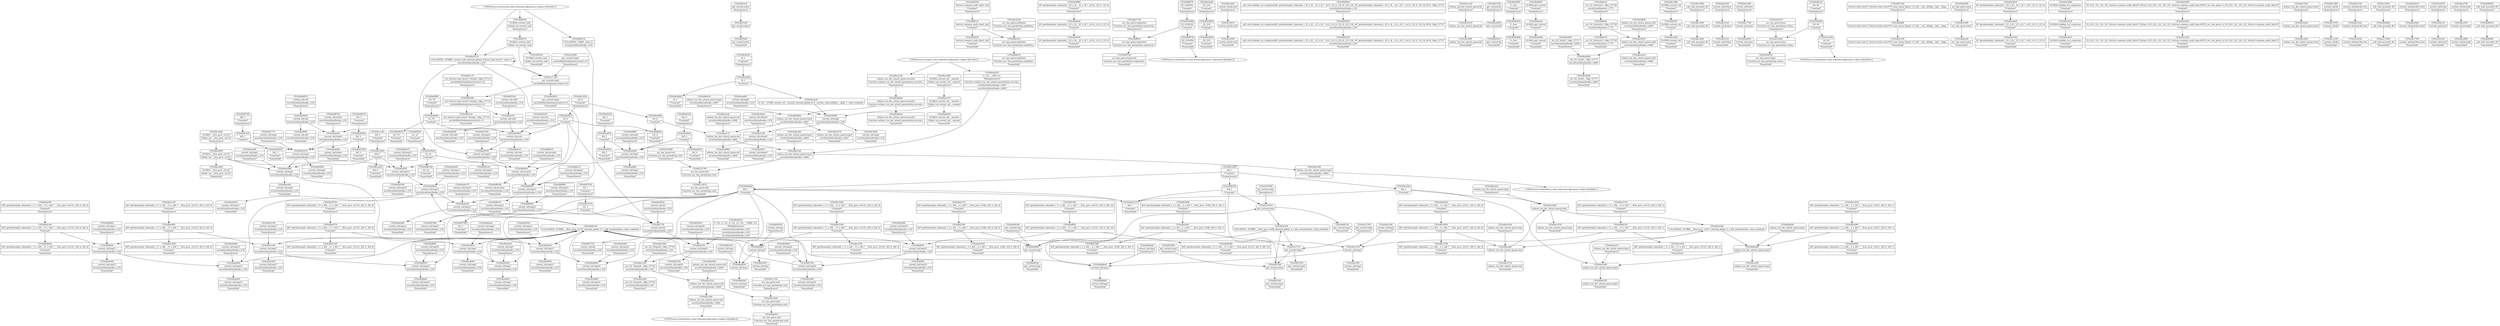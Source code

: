 digraph {
	CE0x4bc9f20 [shape=record,shape=Mrecord,label="{CE0x4bc9f20|current_sid:tobool1|security/selinux/hooks.c,218|*SummSink*}"]
	CE0x4bf1ac0 [shape=record,shape=Mrecord,label="{CE0x4bf1ac0|get_current:entry|*SummSource*}"]
	CE0x4bf6be0 [shape=record,shape=Mrecord,label="{CE0x4bf6be0|current_sid:tmp23|security/selinux/hooks.c,218}"]
	CE0x4bd0560 [shape=record,shape=Mrecord,label="{CE0x4bd0560|current_sid:call|security/selinux/hooks.c,218}"]
	CE0x4bfd290 [shape=record,shape=Mrecord,label="{CE0x4bfd290|%struct.common_audit_data*_null|*Constant*|*SummSource*}"]
	CE0x4bcdfb0 [shape=record,shape=Mrecord,label="{CE0x4bcdfb0|i8_1|*Constant*|*SummSink*}"]
	CE0x4be0960 [shape=record,shape=Mrecord,label="{CE0x4be0960|GLOBAL:__llvm_gcov_ctr125|Global_var:__llvm_gcov_ctr125}"]
	CE0x4bdccb0 [shape=record,shape=Mrecord,label="{CE0x4bdccb0|i64*_getelementptr_inbounds_(_11_x_i64_,_11_x_i64_*___llvm_gcov_ctr125,_i64_0,_i64_6)|*Constant*}"]
	CE0x4bceef0 [shape=record,shape=Mrecord,label="{CE0x4bceef0|selinux_tun_dev_attach_queue:tmp2|*SummSink*}"]
	CE0x4be0b30 [shape=record,shape=Mrecord,label="{CE0x4be0b30|current_sid:tmp1}"]
	CE0x4bd13d0 [shape=record,shape=Mrecord,label="{CE0x4bd13d0|i64_2|*Constant*|*SummSink*}"]
	CE0x4be0ba0 [shape=record,shape=Mrecord,label="{CE0x4be0ba0|i64_1|*Constant*}"]
	CE0x4bbcab0 [shape=record,shape=Mrecord,label="{CE0x4bbcab0|selinux_tun_dev_attach_queue:tmp}"]
	CE0x4befed0 [shape=record,shape=Mrecord,label="{CE0x4befed0|i64*_getelementptr_inbounds_(_11_x_i64_,_11_x_i64_*___llvm_gcov_ctr125,_i64_0,_i64_9)|*Constant*}"]
	CE0x4befa40 [shape=record,shape=Mrecord,label="{CE0x4befa40|i8*_getelementptr_inbounds_(_45_x_i8_,_45_x_i8_*_.str12,_i32_0,_i32_0)|*Constant*}"]
	CE0x4be33d0 [shape=record,shape=Mrecord,label="{CE0x4be33d0|current_sid:tobool1|security/selinux/hooks.c,218}"]
	CE0x4be7100 [shape=record,shape=Mrecord,label="{CE0x4be7100|avc_has_perm:requested|Function::avc_has_perm&Arg::requested::|*SummSource*}"]
	CE0x4be9120 [shape=record,shape=Mrecord,label="{CE0x4be9120|COLLAPSED:_GCMRE_current_task_external_global_%struct.task_struct*:_elem_0::|security/selinux/hooks.c,218}"]
	CE0x4be4860 [shape=record,shape=Mrecord,label="{CE0x4be4860|i32_218|*Constant*}"]
	CE0x4bf85e0 [shape=record,shape=Mrecord,label="{CE0x4bf85e0|GLOBAL:current_task|Global_var:current_task|*SummSink*}"]
	CE0x4bf1be0 [shape=record,shape=Mrecord,label="{CE0x4bf1be0|get_current:entry|*SummSink*}"]
	CE0x4c47610 [shape=record,shape=Mrecord,label="{CE0x4c47610|get_current:tmp1}"]
	CE0x4bd1770 [shape=record,shape=Mrecord,label="{CE0x4bd1770|current_sid:tmp4|security/selinux/hooks.c,218|*SummSource*}"]
	CE0x4bf7430 [shape=record,shape=Mrecord,label="{CE0x4bf7430|i32_1|*Constant*|*SummSource*}"]
	CE0x4bf75b0 [shape=record,shape=Mrecord,label="{CE0x4bf75b0|i32_1|*Constant*|*SummSink*}"]
	CE0x4c03f10 [shape=record,shape=Mrecord,label="{CE0x4c03f10|current_sid:do.end}"]
	CE0x44c10d0 [shape=record,shape=Mrecord,label="{CE0x44c10d0|avc_has_perm:ssid|Function::avc_has_perm&Arg::ssid::}"]
	CE0x4bee980 [shape=record,shape=Mrecord,label="{CE0x4bee980|current_sid:tmp5|security/selinux/hooks.c,218}"]
	CE0x4bdf0a0 [shape=record,shape=Mrecord,label="{CE0x4bdf0a0|_call_void_lockdep_rcu_suspicious(i8*_getelementptr_inbounds_(_25_x_i8_,_25_x_i8_*_.str3,_i32_0,_i32_0),_i32_218,_i8*_getelementptr_inbounds_(_45_x_i8_,_45_x_i8_*_.str12,_i32_0,_i32_0))_#10,_!dbg_!27727|security/selinux/hooks.c,218|*SummSource*}"]
	CE0x4bc2260 [shape=record,shape=Mrecord,label="{CE0x4bc2260|i64_1|*Constant*|*SummSource*}"]
	CE0x4be0080 [shape=record,shape=Mrecord,label="{CE0x4be0080|current_sid:tmp19|security/selinux/hooks.c,218|*SummSource*}"]
	"CONST[source:0(mediator),value:2(dynamic)][purpose:{object}][SnkIdx:1]"
	CE0x4bf7210 [shape=record,shape=Mrecord,label="{CE0x4bf7210|i32_1|*Constant*}"]
	CE0x4be4b90 [shape=record,shape=Mrecord,label="{CE0x4be4b90|i32_218|*Constant*|*SummSink*}"]
	"CONST[source:1(input),value:2(dynamic)][purpose:{object}][SrcIdx:2]"
	CE0x4bc2310 [shape=record,shape=Mrecord,label="{CE0x4bc2310|selinux_tun_dev_attach_queue:bb}"]
	CE0x4bf3340 [shape=record,shape=Mrecord,label="{CE0x4bf3340|get_current:bb|*SummSource*}"]
	CE0x4bd67c0 [shape=record,shape=Mrecord,label="{CE0x4bd67c0|current_sid:tobool|security/selinux/hooks.c,218|*SummSource*}"]
	CE0x4bca660 [shape=record,shape=Mrecord,label="{CE0x4bca660|current_sid:tmp6|security/selinux/hooks.c,218|*SummSink*}"]
	CE0x4bc8ae0 [shape=record,shape=Mrecord,label="{CE0x4bc8ae0|current_sid:tmp15|security/selinux/hooks.c,218}"]
	CE0x4bd4f00 [shape=record,shape=Mrecord,label="{CE0x4bd4f00|i1_true|*Constant*|*SummSource*}"]
	CE0x4bcb710 [shape=record,shape=Mrecord,label="{CE0x4bcb710|i64*_getelementptr_inbounds_(_2_x_i64_,_2_x_i64_*___llvm_gcov_ctr98,_i64_0,_i64_0)|*Constant*|*SummSource*}"]
	CE0x4bde0d0 [shape=record,shape=Mrecord,label="{CE0x4bde0d0|GLOBAL:get_current|*Constant*|*SummSink*}"]
	CE0x4bcb0f0 [shape=record,shape=Mrecord,label="{CE0x4bcb0f0|_ret_i32_%call1,_!dbg_!27717|security/selinux/hooks.c,4669|*SummSource*}"]
	CE0x4bf35f0 [shape=record,shape=Mrecord,label="{CE0x4bf35f0|i64*_getelementptr_inbounds_(_2_x_i64_,_2_x_i64_*___llvm_gcov_ctr98,_i64_0,_i64_0)|*Constant*}"]
	CE0x4bcee40 [shape=record,shape=Mrecord,label="{CE0x4bcee40|GLOBAL:current_sid|*Constant*|*SummSink*}"]
	CE0x4bc48f0 [shape=record,shape=Mrecord,label="{CE0x4bc48f0|selinux_tun_dev_attach_queue:bb|*SummSink*}"]
	CE0x4bf65d0 [shape=record,shape=Mrecord,label="{CE0x4bf65d0|current_sid:security|security/selinux/hooks.c,218|*SummSink*}"]
	CE0x4bc8100 [shape=record,shape=Mrecord,label="{CE0x4bc8100|COLLAPSED:_GCMRE___llvm_gcov_ctr98_internal_global_2_x_i64_zeroinitializer:_elem_0:default:}"]
	"CONST[source:0(mediator),value:0(static)][purpose:{operation}][SnkIdx:3]"
	CE0x4bfad70 [shape=record,shape=Mrecord,label="{CE0x4bfad70|avc_has_perm:auditdata|Function::avc_has_perm&Arg::auditdata::|*SummSink*}"]
	CE0x4be1d90 [shape=record,shape=Mrecord,label="{CE0x4be1d90|i64*_getelementptr_inbounds_(_11_x_i64_,_11_x_i64_*___llvm_gcov_ctr125,_i64_0,_i64_9)|*Constant*|*SummSink*}"]
	CE0x4c47680 [shape=record,shape=Mrecord,label="{CE0x4c47680|get_current:tmp1|*SummSource*}"]
	CE0x4bd04a0 [shape=record,shape=Mrecord,label="{CE0x4bd04a0|selinux_tun_dev_attach_queue:security|Function::selinux_tun_dev_attach_queue&Arg::security::|*SummSink*}"]
	CE0x4bfd220 [shape=record,shape=Mrecord,label="{CE0x4bfd220|%struct.common_audit_data*_null|*Constant*|*SummSink*}"]
	CE0x4bdbf90 [shape=record,shape=Mrecord,label="{CE0x4bdbf90|current_sid:tmp13|security/selinux/hooks.c,218|*SummSource*}"]
	CE0x4bd0e50 [shape=record,shape=Mrecord,label="{CE0x4bd0e50|GLOBAL:current_sid.__warned|Global_var:current_sid.__warned|*SummSink*}"]
	CE0x4bc1b80 [shape=record,shape=Mrecord,label="{CE0x4bc1b80|GLOBAL:current_sid|*Constant*|*SummSource*}"]
	CE0x627e790 [shape=record,shape=Mrecord,label="{CE0x627e790|avc_has_perm:tsid|Function::avc_has_perm&Arg::tsid::}"]
	CE0x4be78b0 [shape=record,shape=Mrecord,label="{CE0x4be78b0|_call_void_mcount()_#3|*SummSource*}"]
	CE0x4be41b0 [shape=record,shape=Mrecord,label="{CE0x4be41b0|current_sid:if.then|*SummSource*}"]
	CE0x4bc8090 [shape=record,shape=Mrecord,label="{CE0x4bc8090|get_current:tmp}"]
	CE0x4bbe850 [shape=record,shape=Mrecord,label="{CE0x4bbe850|current_sid:entry|*SummSink*}"]
	CE0x4bc57f0 [shape=record,shape=Mrecord,label="{CE0x4bc57f0|i64*_getelementptr_inbounds_(_11_x_i64_,_11_x_i64_*___llvm_gcov_ctr125,_i64_0,_i64_0)|*Constant*|*SummSink*}"]
	CE0x4c00910 [shape=record,shape=Mrecord,label="{CE0x4c00910|avc_has_perm:tclass|Function::avc_has_perm&Arg::tclass::|*SummSink*}"]
	CE0x4bddcb0 [shape=record,shape=Mrecord,label="{CE0x4bddcb0|GLOBAL:get_current|*Constant*}"]
	CE0x4bcdc60 [shape=record,shape=Mrecord,label="{CE0x4bcdc60|i8_1|*Constant*}"]
	CE0x4bf7710 [shape=record,shape=Mrecord,label="{CE0x4bf7710|current_sid:sid|security/selinux/hooks.c,220|*SummSink*}"]
	CE0x4be14b0 [shape=record,shape=Mrecord,label="{CE0x4be14b0|i64*_getelementptr_inbounds_(_11_x_i64_,_11_x_i64_*___llvm_gcov_ctr125,_i64_0,_i64_1)|*Constant*|*SummSink*}"]
	CE0x4bbe9a0 [shape=record,shape=Mrecord,label="{CE0x4bbe9a0|selinux_tun_dev_attach_queue:tmp2}"]
	CE0x4bf0f60 [shape=record,shape=Mrecord,label="{CE0x4bf0f60|%struct.task_struct*_(%struct.task_struct**)*_asm_movq_%gs:$_1:P_,$0_,_r,im,_dirflag_,_fpsr_,_flags_}"]
	CE0x4bf28e0 [shape=record,shape=Mrecord,label="{CE0x4bf28e0|current_sid:tmp20|security/selinux/hooks.c,218|*SummSource*}"]
	CE0x4bcccb0 [shape=record,shape=Mrecord,label="{CE0x4bcccb0|i64_0|*Constant*|*SummSink*}"]
	CE0x4bdc990 [shape=record,shape=Mrecord,label="{CE0x4bdc990|avc_has_perm:entry|*SummSource*}"]
	CE0x4bf19c0 [shape=record,shape=Mrecord,label="{CE0x4bf19c0|current_sid:call4|security/selinux/hooks.c,218|*SummSource*}"]
	CE0x4bcfe50 [shape=record,shape=Mrecord,label="{CE0x4bcfe50|selinux_tun_dev_attach_queue:tmp4|security/selinux/hooks.c,4667|*SummSource*}"]
	CE0x4bcd7b0 [shape=record,shape=Mrecord,label="{CE0x4bcd7b0|i8*_getelementptr_inbounds_(_25_x_i8_,_25_x_i8_*_.str3,_i32_0,_i32_0)|*Constant*|*SummSink*}"]
	CE0x4bd6a70 [shape=record,shape=Mrecord,label="{CE0x4bd6a70|i64_2|*Constant*|*SummSource*}"]
	CE0x4bcd330 [shape=record,shape=Mrecord,label="{CE0x4bcd330|GLOBAL:lockdep_rcu_suspicious|*Constant*}"]
	CE0x4bdf9f0 [shape=record,shape=Mrecord,label="{CE0x4bdf9f0|current_sid:tmp18|security/selinux/hooks.c,218|*SummSource*}"]
	CE0x4bd1df0 [shape=record,shape=Mrecord,label="{CE0x4bd1df0|_ret_i32_%tmp24,_!dbg_!27742|security/selinux/hooks.c,220|*SummSink*}"]
	CE0x4bcda20 [shape=record,shape=Mrecord,label="{CE0x4bcda20|0:_i32,_:_CRE_0,4_|*MultipleSource*|Function::selinux_tun_dev_attach_queue&Arg::security::|security/selinux/hooks.c,4667|security/selinux/hooks.c,4669}"]
	CE0x4bde660 [shape=record,shape=Mrecord,label="{CE0x4bde660|current_sid:tmp14|security/selinux/hooks.c,218}"]
	CE0x4be6f00 [shape=record,shape=Mrecord,label="{CE0x4be6f00|current_sid:tmp9|security/selinux/hooks.c,218|*SummSource*}"]
	CE0x4bcaa30 [shape=record,shape=Mrecord,label="{CE0x4bcaa30|0:_i8,_:_GCMR_current_sid.__warned_internal_global_i8_0,_section_.data.unlikely_,_align_1:_elem_0:default:}"]
	CE0x4bcc160 [shape=record,shape=Mrecord,label="{CE0x4bcc160|i32_(i32,_i32,_i16,_i32,_%struct.common_audit_data*)*_bitcast_(i32_(i32,_i32,_i16,_i32,_%struct.common_audit_data.495*)*_avc_has_perm_to_i32_(i32,_i32,_i16,_i32,_%struct.common_audit_data*)*)|*Constant*|*SummSink*}"]
	CE0x4bcd580 [shape=record,shape=Mrecord,label="{CE0x4bcd580|GLOBAL:lockdep_rcu_suspicious|*Constant*|*SummSource*}"]
	CE0x4bc2e30 [shape=record,shape=Mrecord,label="{CE0x4bc2e30|selinux_tun_dev_attach_queue:security|Function::selinux_tun_dev_attach_queue&Arg::security::|*SummSource*}"]
	CE0x4bcd6c0 [shape=record,shape=Mrecord,label="{CE0x4bcd6c0|i8*_getelementptr_inbounds_(_25_x_i8_,_25_x_i8_*_.str3,_i32_0,_i32_0)|*Constant*|*SummSource*}"]
	CE0x4bc2700 [shape=record,shape=Mrecord,label="{CE0x4bc2700|i64*_getelementptr_inbounds_(_2_x_i64_,_2_x_i64_*___llvm_gcov_ctr411,_i64_0,_i64_0)|*Constant*|*SummSink*}"]
	CE0x4bfbfa0 [shape=record,shape=Mrecord,label="{CE0x4bfbfa0|_ret_i32_%retval.0,_!dbg_!27728|security/selinux/avc.c,775}"]
	CE0x4bd1600 [shape=record,shape=Mrecord,label="{CE0x4bd1600|i64_3|*Constant*|*SummSink*}"]
	CE0x4bfd1b0 [shape=record,shape=Mrecord,label="{CE0x4bfd1b0|avc_has_perm:requested|Function::avc_has_perm&Arg::requested::|*SummSink*}"]
	CE0x4bbc960 [shape=record,shape=Mrecord,label="{CE0x4bbc960|selinux_tun_dev_attach_queue:call|security/selinux/hooks.c,4669|*SummSource*}"]
	CE0x4bdcf40 [shape=record,shape=Mrecord,label="{CE0x4bdcf40|i64*_getelementptr_inbounds_(_11_x_i64_,_11_x_i64_*___llvm_gcov_ctr125,_i64_0,_i64_6)|*Constant*|*SummSource*}"]
	CE0x4befc00 [shape=record,shape=Mrecord,label="{CE0x4befc00|i8*_getelementptr_inbounds_(_45_x_i8_,_45_x_i8_*_.str12,_i32_0,_i32_0)|*Constant*|*SummSink*}"]
	CE0x4bf1a30 [shape=record,shape=Mrecord,label="{CE0x4bf1a30|get_current:entry}"]
	CE0x4bf34c0 [shape=record,shape=Mrecord,label="{CE0x4bf34c0|get_current:bb|*SummSink*}"]
	CE0x4bc75a0 [shape=record,shape=Mrecord,label="{CE0x4bc75a0|selinux_tun_dev_attach_queue:entry|*SummSource*}"]
	CE0x4bce500 [shape=record,shape=Mrecord,label="{CE0x4bce500|current_sid:do.end|*SummSink*}"]
	CE0x4bd1520 [shape=record,shape=Mrecord,label="{CE0x4bd1520|i64_3|*Constant*}"]
	CE0x4bc7a50 [shape=record,shape=Mrecord,label="{CE0x4bc7a50|current_sid:bb|*SummSink*}"]
	CE0x4bcabf0 [shape=record,shape=Mrecord,label="{CE0x4bcabf0|current_sid:tmp8|security/selinux/hooks.c,218|*SummSource*}"]
	CE0x4bc02e0 [shape=record,shape=Mrecord,label="{CE0x4bc02e0|selinux_tun_dev_attach_queue:entry}"]
	CE0x4c22f90 [shape=record,shape=Mrecord,label="{CE0x4c22f90|get_current:tmp4|./arch/x86/include/asm/current.h,14|*SummSource*}"]
	CE0x4bff7c0 [shape=record,shape=Mrecord,label="{CE0x4bff7c0|%struct.common_audit_data*_null|*Constant*}"]
	CE0x4bd51b0 [shape=record,shape=Mrecord,label="{CE0x4bd51b0|i64*_getelementptr_inbounds_(_11_x_i64_,_11_x_i64_*___llvm_gcov_ctr125,_i64_0,_i64_8)|*Constant*|*SummSink*}"]
	CE0x4befb90 [shape=record,shape=Mrecord,label="{CE0x4befb90|i8*_getelementptr_inbounds_(_45_x_i8_,_45_x_i8_*_.str12,_i32_0,_i32_0)|*Constant*|*SummSource*}"]
	CE0x4be6dd0 [shape=record,shape=Mrecord,label="{CE0x4be6dd0|current_sid:tmp9|security/selinux/hooks.c,218}"]
	CE0x4bf77f0 [shape=record,shape=Mrecord,label="{CE0x4bf77f0|current_sid:sid|security/selinux/hooks.c,220}"]
	CE0x4bff6e0 [shape=record,shape=Mrecord,label="{CE0x4bff6e0|avc_has_perm:requested|Function::avc_has_perm&Arg::requested::}"]
	CE0x4bcb580 [shape=record,shape=Mrecord,label="{CE0x4bcb580|get_current:bb}"]
	CE0x4bc3030 [shape=record,shape=Mrecord,label="{CE0x4bc3030|selinux_tun_dev_attach_queue:tmp|*SummSource*}"]
	CE0x4bdfad0 [shape=record,shape=Mrecord,label="{CE0x4bdfad0|current_sid:tmp18|security/selinux/hooks.c,218|*SummSink*}"]
	CE0x4bc52a0 [shape=record,shape=Mrecord,label="{CE0x4bc52a0|current_sid:land.lhs.true}"]
	"CONST[source:0(mediator),value:2(dynamic)][purpose:{subject}][SnkIdx:0]"
	CE0x4bc7700 [shape=record,shape=Mrecord,label="{CE0x4bc7700|current_sid:entry}"]
	CE0x4c22710 [shape=record,shape=Mrecord,label="{CE0x4c22710|get_current:tmp2}"]
	CE0x4bc83a0 [shape=record,shape=Mrecord,label="{CE0x4bc83a0|current_sid:sid|security/selinux/hooks.c,220|*SummSource*}"]
	CE0x4bc8c90 [shape=record,shape=Mrecord,label="{CE0x4bc8c90|i64_5|*Constant*|*SummSource*}"]
	CE0x4bf6530 [shape=record,shape=Mrecord,label="{CE0x4bf6530|current_sid:security|security/selinux/hooks.c,218|*SummSource*}"]
	CE0x4bf1330 [shape=record,shape=Mrecord,label="{CE0x4bf1330|current_sid:land.lhs.true|*SummSource*}"]
	CE0x4bd58c0 [shape=record,shape=Mrecord,label="{CE0x4bd58c0|current_sid:tmp}"]
	CE0x4bc8dc0 [shape=record,shape=Mrecord,label="{CE0x4bc8dc0|i64_5|*Constant*|*SummSink*}"]
	CE0x4bde340 [shape=record,shape=Mrecord,label="{CE0x4bde340|selinux_tun_dev_attach_queue:tmp5|security/selinux/hooks.c,4669}"]
	CE0x4bdad90 [shape=record,shape=Mrecord,label="{CE0x4bdad90|current_sid:tobool|security/selinux/hooks.c,218|*SummSink*}"]
	CE0x627e870 [shape=record,shape=Mrecord,label="{CE0x627e870|avc_has_perm:tsid|Function::avc_has_perm&Arg::tsid::|*SummSink*}"]
	CE0x4be16f0 [shape=record,shape=Mrecord,label="{CE0x4be16f0|current_sid:tmp2|*SummSink*}"]
	CE0x4bca050 [shape=record,shape=Mrecord,label="{CE0x4bca050|i64_5|*Constant*}"]
	CE0x4be8f90 [shape=record,shape=Mrecord,label="{CE0x4be8f90|i32_78|*Constant*|*SummSource*}"]
	CE0x4bc2ed0 [shape=record,shape=Mrecord,label="{CE0x4bc2ed0|avc_has_perm:auditdata|Function::avc_has_perm&Arg::auditdata::|*SummSource*}"]
	CE0x4bdf850 [shape=record,shape=Mrecord,label="{CE0x4bdf850|current_sid:tmp18|security/selinux/hooks.c,218}"]
	CE0x4c02cb0 [shape=record,shape=Mrecord,label="{CE0x4c02cb0|current_sid:land.lhs.true|*SummSink*}"]
	CE0x4bccd90 [shape=record,shape=Mrecord,label="{CE0x4bccd90|current_sid:entry|*SummSource*}"]
	CE0x4c17060 [shape=record,shape=Mrecord,label="{CE0x4c17060|_call_void_mcount()_#3|*SummSink*}"]
	CE0x4bcd610 [shape=record,shape=Mrecord,label="{CE0x4bcd610|GLOBAL:lockdep_rcu_suspicious|*Constant*|*SummSink*}"]
	CE0x4be89a0 [shape=record,shape=Mrecord,label="{CE0x4be89a0|_call_void_mcount()_#3}"]
	CE0x4bef0c0 [shape=record,shape=Mrecord,label="{CE0x4bef0c0|i32_0|*Constant*}"]
	CE0x4bd00b0 [shape=record,shape=Mrecord,label="{CE0x4bd00b0|selinux_tun_dev_attach_queue:tmp4|security/selinux/hooks.c,4667}"]
	CE0x4bf7a00 [shape=record,shape=Mrecord,label="{CE0x4bf7a00|get_current:tmp3}"]
	CE0x6b439f0 [shape=record,shape=Mrecord,label="{CE0x6b439f0|avc_has_perm:entry}"]
	CE0x4bd4d30 [shape=record,shape=Mrecord,label="{CE0x4bd4d30|i1_true|*Constant*}"]
	CE0x4bce460 [shape=record,shape=Mrecord,label="{CE0x4bce460|current_sid:do.end|*SummSource*}"]
	CE0x4bde860 [shape=record,shape=Mrecord,label="{CE0x4bde860|current_sid:tmp14|security/selinux/hooks.c,218|*SummSource*}"]
	CE0x4bc56b0 [shape=record,shape=Mrecord,label="{CE0x4bc56b0|i64*_getelementptr_inbounds_(_11_x_i64_,_11_x_i64_*___llvm_gcov_ctr125,_i64_0,_i64_0)|*Constant*|*SummSource*}"]
	CE0x4c16fc0 [shape=record,shape=Mrecord,label="{CE0x4c16fc0|_call_void_mcount()_#3|*SummSource*}"]
	CE0x4bc6e70 [shape=record,shape=Mrecord,label="{CE0x4bc6e70|current_sid:tmp12|security/selinux/hooks.c,218|*SummSource*}"]
	CE0x4bdbf20 [shape=record,shape=Mrecord,label="{CE0x4bdbf20|current_sid:tmp13|security/selinux/hooks.c,218}"]
	CE0x4be8c20 [shape=record,shape=Mrecord,label="{CE0x4be8c20|0:_i32,_4:_i32,_8:_i32,_12:_i32,_:_CMRE_4,8_|*MultipleSource*|security/selinux/hooks.c,218|security/selinux/hooks.c,218|security/selinux/hooks.c,220}"]
	CE0x4bccb00 [shape=record,shape=Mrecord,label="{CE0x4bccb00|GLOBAL:__llvm_gcov_ctr125|Global_var:__llvm_gcov_ctr125|*SummSink*}"]
	CE0x4be97b0 [shape=record,shape=Mrecord,label="{CE0x4be97b0|current_sid:tmp21|security/selinux/hooks.c,218|*SummSource*}"]
	CE0x4bf8470 [shape=record,shape=Mrecord,label="{CE0x4bf8470|GLOBAL:current_task|Global_var:current_task}"]
	CE0x4be2190 [shape=record,shape=Mrecord,label="{CE0x4be2190|current_sid:tmp17|security/selinux/hooks.c,218|*SummSource*}"]
	CE0x4bdcb80 [shape=record,shape=Mrecord,label="{CE0x4bdcb80|current_sid:tmp12|security/selinux/hooks.c,218|*SummSink*}"]
	CE0x4be5830 [shape=record,shape=Mrecord,label="{CE0x4be5830|current_sid:tmp|*SummSink*}"]
	CE0x4bf7930 [shape=record,shape=Mrecord,label="{CE0x4bf7930|get_current:tmp2|*SummSink*}"]
	CE0x4be1c00 [shape=record,shape=Mrecord,label="{CE0x4be1c00|i64*_getelementptr_inbounds_(_11_x_i64_,_11_x_i64_*___llvm_gcov_ctr125,_i64_0,_i64_9)|*Constant*|*SummSource*}"]
	CE0x4bc1ce0 [shape=record,shape=Mrecord,label="{CE0x4bc1ce0|selinux_tun_dev_attach_queue:bb|*SummSource*}"]
	CE0x4bf3020 [shape=record,shape=Mrecord,label="{CE0x4bf3020|current_sid:tmp24|security/selinux/hooks.c,220|*SummSource*}"]
	CE0x4be2b10 [shape=record,shape=Mrecord,label="{CE0x4be2b10|current_sid:land.lhs.true2|*SummSource*}"]
	CE0x4bd0c20 [shape=record,shape=Mrecord,label="{CE0x4bd0c20|i16_49|*Constant*|*SummSource*}"]
	"CONST[source:0(mediator),value:2(dynamic)][purpose:{object}][SnkIdx:2]"
	CE0x4c22780 [shape=record,shape=Mrecord,label="{CE0x4c22780|get_current:tmp2|*SummSource*}"]
	CE0x4bc4000 [shape=record,shape=Mrecord,label="{CE0x4bc4000|i64*_getelementptr_inbounds_(_2_x_i64_,_2_x_i64_*___llvm_gcov_ctr411,_i64_0,_i64_0)|*Constant*}"]
	CE0x4bc2450 [shape=record,shape=Mrecord,label="{CE0x4bc2450|selinux_tun_dev_attach_queue:call|security/selinux/hooks.c,4669}"]
	CE0x4bd5080 [shape=record,shape=Mrecord,label="{CE0x4bd5080|i1_true|*Constant*|*SummSink*}"]
	CE0x4bde3b0 [shape=record,shape=Mrecord,label="{CE0x4bde3b0|selinux_tun_dev_attach_queue:tmp5|security/selinux/hooks.c,4669|*SummSource*}"]
	CE0x4bf1d90 [shape=record,shape=Mrecord,label="{CE0x4bf1d90|_ret_%struct.task_struct*_%tmp4,_!dbg_!27714|./arch/x86/include/asm/current.h,14}"]
	CE0x4bef000 [shape=record,shape=Mrecord,label="{CE0x4bef000|current_sid:call|security/selinux/hooks.c,218|*SummSink*}"]
	CE0x4be6c60 [shape=record,shape=Mrecord,label="{CE0x4be6c60|i64_4|*Constant*|*SummSource*}"]
	CE0x4bdac60 [shape=record,shape=Mrecord,label="{CE0x4bdac60|current_sid:tobool|security/selinux/hooks.c,218}"]
	CE0x4bde9e0 [shape=record,shape=Mrecord,label="{CE0x4bde9e0|current_sid:tmp14|security/selinux/hooks.c,218|*SummSink*}"]
	CE0x4bcae20 [shape=record,shape=Mrecord,label="{CE0x4bcae20|selinux_tun_dev_attach_queue:sid|security/selinux/hooks.c,4669|*SummSource*}"]
	CE0x4beeaf0 [shape=record,shape=Mrecord,label="{CE0x4beeaf0|current_sid:tmp5|security/selinux/hooks.c,218|*SummSink*}"]
	CE0x4bf8350 [shape=record,shape=Mrecord,label="{CE0x4bf8350|i64_1|*Constant*}"]
	CE0x4bc7870 [shape=record,shape=Mrecord,label="{CE0x4bc7870|current_sid:bb}"]
	CE0x4bf6ce0 [shape=record,shape=Mrecord,label="{CE0x4bf6ce0|current_sid:tmp22|security/selinux/hooks.c,218|*SummSink*}"]
	CE0x4bc25a0 [shape=record,shape=Mrecord,label="{CE0x4bc25a0|i64_1|*Constant*}"]
	CE0x4bf5e30 [shape=record,shape=Mrecord,label="{CE0x4bf5e30|current_sid:tmp21|security/selinux/hooks.c,218|*SummSink*}"]
	CE0x4bd14b0 [shape=record,shape=Mrecord,label="{CE0x4bd14b0|i64_0|*Constant*}"]
	CE0x4bd26c0 [shape=record,shape=Mrecord,label="{CE0x4bd26c0|current_sid:tmp11|security/selinux/hooks.c,218}"]
	CE0x4c02c10 [shape=record,shape=Mrecord,label="{CE0x4c02c10|current_sid:if.end}"]
	CE0x4be92c0 [shape=record,shape=Mrecord,label="{CE0x4be92c0|current_sid:cred|security/selinux/hooks.c,218|*SummSink*}"]
	CE0x4bc5540 [shape=record,shape=Mrecord,label="{CE0x4bc5540|i64*_getelementptr_inbounds_(_11_x_i64_,_11_x_i64_*___llvm_gcov_ctr125,_i64_0,_i64_0)|*Constant*}"]
	CE0x4bca210 [shape=record,shape=Mrecord,label="{CE0x4bca210|selinux_tun_dev_attach_queue:tmp3|*SummSource*}"]
	CE0x4bdb320 [shape=record,shape=Mrecord,label="{CE0x4bdb320|i64*_getelementptr_inbounds_(_11_x_i64_,_11_x_i64_*___llvm_gcov_ctr125,_i64_0,_i64_1)|*Constant*}"]
	CE0x627e800 [shape=record,shape=Mrecord,label="{CE0x627e800|avc_has_perm:tsid|Function::avc_has_perm&Arg::tsid::|*SummSource*}"]
	CE0x4be1590 [shape=record,shape=Mrecord,label="{CE0x4be1590|current_sid:tmp2|*SummSource*}"]
	CE0x4bcece0 [shape=record,shape=Mrecord,label="{CE0x4bcece0|selinux_tun_dev_attach_queue:call1|security/selinux/hooks.c,4669|*SummSink*}"]
	CE0x4be6d30 [shape=record,shape=Mrecord,label="{CE0x4be6d30|i64_4|*Constant*|*SummSink*}"]
	CE0x4bc2910 [shape=record,shape=Mrecord,label="{CE0x4bc2910|i64*_getelementptr_inbounds_(_2_x_i64_,_2_x_i64_*___llvm_gcov_ctr411,_i64_0,_i64_1)|*Constant*|*SummSource*}"]
	CE0x4beea80 [shape=record,shape=Mrecord,label="{CE0x4beea80|current_sid:tmp5|security/selinux/hooks.c,218|*SummSource*}"]
	CE0x4bf3b90 [shape=record,shape=Mrecord,label="{CE0x4bf3b90|get_current:tmp3|*SummSource*}"]
	CE0x4be3a00 [shape=record,shape=Mrecord,label="{CE0x4be3a00|_call_void_mcount()_#3|*SummSink*}"]
	CE0x4bc3920 [shape=record,shape=Mrecord,label="{CE0x4bc3920|i32_0|*Constant*|*SummSource*}"]
	CE0x4bcfcb0 [shape=record,shape=Mrecord,label="{CE0x4bcfcb0|i64*_getelementptr_inbounds_(_2_x_i64_,_2_x_i64_*___llvm_gcov_ctr98,_i64_0,_i64_1)|*Constant*}"]
	CE0x4bbef20 [shape=record,shape=Mrecord,label="{CE0x4bbef20|selinux_tun_dev_attach_queue:tmp2|*SummSource*}"]
	CE0x4bce5f0 [shape=record,shape=Mrecord,label="{CE0x4bce5f0|current_sid:do.body}"]
	CE0x4be6650 [shape=record,shape=Mrecord,label="{CE0x4be6650|current_sid:tmp15|security/selinux/hooks.c,218|*SummSink*}"]
	CE0x4bf6a70 [shape=record,shape=Mrecord,label="{CE0x4bf6a70|current_sid:tmp22|security/selinux/hooks.c,218|*SummSource*}"]
	CE0x4be8eb0 [shape=record,shape=Mrecord,label="{CE0x4be8eb0|i32_78|*Constant*}"]
	CE0x4bf2a80 [shape=record,shape=Mrecord,label="{CE0x4bf2a80|current_sid:tmp20|security/selinux/hooks.c,218|*SummSink*}"]
	CE0x4bdb250 [shape=record,shape=Mrecord,label="{CE0x4bdb250|current_sid:tmp1|*SummSource*}"]
	CE0x4bc44d0 [shape=record,shape=Mrecord,label="{CE0x4bc44d0|COLLAPSED:_GCMRE___llvm_gcov_ctr411_internal_global_2_x_i64_zeroinitializer:_elem_0:default:}"]
	CE0x4bbca00 [shape=record,shape=Mrecord,label="{CE0x4bbca00|selinux_tun_dev_attach_queue:tmp1|*SummSource*}"]
	CE0x4c01a00 [shape=record,shape=Mrecord,label="{CE0x4c01a00|i16_49|*Constant*|*SummSink*}"]
	CE0x4bbf8a0 [shape=record,shape=Mrecord,label="{CE0x4bbf8a0|i32_0|*Constant*|*SummSink*}"]
	CE0x4bf1ec0 [shape=record,shape=Mrecord,label="{CE0x4bf1ec0|_ret_%struct.task_struct*_%tmp4,_!dbg_!27714|./arch/x86/include/asm/current.h,14|*SummSink*}"]
	CE0x4bea040 [shape=record,shape=Mrecord,label="{CE0x4bea040|current_sid:tmp7|security/selinux/hooks.c,218|*SummSink*}"]
	CE0x4bc4580 [shape=record,shape=Mrecord,label="{CE0x4bc4580|selinux_tun_dev_attach_queue:tmp5|security/selinux/hooks.c,4669|*SummSink*}"]
	CE0x4be4a00 [shape=record,shape=Mrecord,label="{CE0x4be4a00|i32_218|*Constant*|*SummSource*}"]
	CE0x4bc9da0 [shape=record,shape=Mrecord,label="{CE0x4bc9da0|current_sid:tobool1|security/selinux/hooks.c,218|*SummSource*}"]
	CE0x4bdf030 [shape=record,shape=Mrecord,label="{CE0x4bdf030|_call_void_lockdep_rcu_suspicious(i8*_getelementptr_inbounds_(_25_x_i8_,_25_x_i8_*_.str3,_i32_0,_i32_0),_i32_218,_i8*_getelementptr_inbounds_(_45_x_i8_,_45_x_i8_*_.str12,_i32_0,_i32_0))_#10,_!dbg_!27727|security/selinux/hooks.c,218}"]
	CE0x4bdbbd0 [shape=record,shape=Mrecord,label="{CE0x4bdbbd0|i64*_getelementptr_inbounds_(_11_x_i64_,_11_x_i64_*___llvm_gcov_ctr125,_i64_0,_i64_6)|*Constant*|*SummSink*}"]
	CE0x4c17100 [shape=record,shape=Mrecord,label="{CE0x4c17100|get_current:tmp4|./arch/x86/include/asm/current.h,14}"]
	CE0x4bf26f0 [shape=record,shape=Mrecord,label="{CE0x4bf26f0|current_sid:tmp19|security/selinux/hooks.c,218|*SummSink*}"]
	CE0x4bbf9f0 [shape=record,shape=Mrecord,label="{CE0x4bbf9f0|i64*_getelementptr_inbounds_(_2_x_i64_,_2_x_i64_*___llvm_gcov_ctr411,_i64_0,_i64_1)|*Constant*|*SummSink*}"]
	CE0x4be29a0 [shape=record,shape=Mrecord,label="{CE0x4be29a0|current_sid:land.lhs.true2}"]
	CE0x4bf0df0 [shape=record,shape=Mrecord,label="{CE0x4bf0df0|_call_void_mcount()_#3|*SummSink*}"]
	CE0x4bd0ae0 [shape=record,shape=Mrecord,label="{CE0x4bd0ae0|current_sid:tmp6|security/selinux/hooks.c,218|*SummSource*}"]
	CE0x4bc8760 [shape=record,shape=Mrecord,label="{CE0x4bc8760|i64*_getelementptr_inbounds_(_11_x_i64_,_11_x_i64_*___llvm_gcov_ctr125,_i64_0,_i64_8)|*Constant*|*SummSource*}"]
	CE0x4c00980 [shape=record,shape=Mrecord,label="{CE0x4c00980|i32_4194304|*Constant*}"]
	CE0x44c1140 [shape=record,shape=Mrecord,label="{CE0x44c1140|avc_has_perm:ssid|Function::avc_has_perm&Arg::ssid::|*SummSource*}"]
	CE0x4bf0b10 [shape=record,shape=Mrecord,label="{CE0x4bf0b10|_call_void_mcount()_#3}"]
	CE0x4be6840 [shape=record,shape=Mrecord,label="{CE0x4be6840|current_sid:tmp16|security/selinux/hooks.c,218}"]
	CE0x4bddf50 [shape=record,shape=Mrecord,label="{CE0x4bddf50|GLOBAL:get_current|*Constant*|*SummSource*}"]
	CE0x4bc8f30 [shape=record,shape=Mrecord,label="{CE0x4bc8f30|current_sid:tmp10|security/selinux/hooks.c,218}"]
	CE0x4bff750 [shape=record,shape=Mrecord,label="{CE0x4bff750|i32_4194304|*Constant*|*SummSink*}"]
	CE0x4bd8aa0 [shape=record,shape=Mrecord,label="{CE0x4bd8aa0|current_sid:tmp3|*SummSource*}"]
	CE0x4bf1c70 [shape=record,shape=Mrecord,label="{CE0x4bf1c70|_ret_%struct.task_struct*_%tmp4,_!dbg_!27714|./arch/x86/include/asm/current.h,14|*SummSource*}"]
	CE0x4bc2bd0 [shape=record,shape=Mrecord,label="{CE0x4bc2bd0|selinux_tun_dev_attach_queue:tmp1}"]
	CE0x4bc1970 [shape=record,shape=Mrecord,label="{CE0x4bc1970|selinux_tun_dev_attach_queue:tmp1|*SummSink*}"]
	CE0x4be9d20 [shape=record,shape=Mrecord,label="{CE0x4be9d20|current_sid:tmp7|security/selinux/hooks.c,218}"]
	CE0x4be1370 [shape=record,shape=Mrecord,label="{CE0x4be1370|i64*_getelementptr_inbounds_(_11_x_i64_,_11_x_i64_*___llvm_gcov_ctr125,_i64_0,_i64_1)|*Constant*|*SummSource*}"]
	CE0x4bf5fa0 [shape=record,shape=Mrecord,label="{CE0x4bf5fa0|i32_22|*Constant*|*SummSource*}"]
	CE0x4bced50 [shape=record,shape=Mrecord,label="{CE0x4bced50|i32_(i32,_i32,_i16,_i32,_%struct.common_audit_data*)*_bitcast_(i32_(i32,_i32,_i16,_i32,_%struct.common_audit_data.495*)*_avc_has_perm_to_i32_(i32,_i32,_i16,_i32,_%struct.common_audit_data*)*)|*Constant*}"]
	CE0x4bd2410 [shape=record,shape=Mrecord,label="{CE0x4bd2410|current_sid:tmp10|security/selinux/hooks.c,218|*SummSource*}"]
	CE0x4be40d0 [shape=record,shape=Mrecord,label="{CE0x4be40d0|_ret_i32_%call1,_!dbg_!27717|security/selinux/hooks.c,4669|*SummSink*}"]
	CE0x4bd5930 [shape=record,shape=Mrecord,label="{CE0x4bd5930|current_sid:tmp|*SummSource*}"]
	CE0x4bf31b0 [shape=record,shape=Mrecord,label="{CE0x4bf31b0|current_sid:tmp24|security/selinux/hooks.c,220|*SummSink*}"]
	CE0x4bdfc00 [shape=record,shape=Mrecord,label="{CE0x4bdfc00|current_sid:tmp19|security/selinux/hooks.c,218}"]
	CE0x4bce390 [shape=record,shape=Mrecord,label="{CE0x4bce390|_call_void_mcount()_#3}"]
	CE0x4bf2e30 [shape=record,shape=Mrecord,label="{CE0x4bf2e30|current_sid:call4|security/selinux/hooks.c,218}"]
	CE0x4be8f20 [shape=record,shape=Mrecord,label="{CE0x4be8f20|i32_78|*Constant*|*SummSink*}"]
	CE0x4bc2b20 [shape=record,shape=Mrecord,label="{CE0x4bc2b20|selinux_tun_dev_attach_queue:entry|*SummSink*}"]
	CE0x4be1e00 [shape=record,shape=Mrecord,label="{CE0x4be1e00|current_sid:tmp17|security/selinux/hooks.c,218}"]
	CE0x4be9630 [shape=record,shape=Mrecord,label="{CE0x4be9630|current_sid:tmp21|security/selinux/hooks.c,218}"]
	CE0x4bc51a0 [shape=record,shape=Mrecord,label="{CE0x4bc51a0|current_sid:if.then}"]
	CE0x4bc6b70 [shape=record,shape=Mrecord,label="{CE0x4bc6b70|current_sid:tmp11|security/selinux/hooks.c,218|*SummSink*}"]
	CE0x4bcd9b0 [shape=record,shape=Mrecord,label="{CE0x4bcd9b0|selinux_tun_dev_attach_queue:sid|security/selinux/hooks.c,4669|*SummSink*}"]
	CE0x4bc6cd0 [shape=record,shape=Mrecord,label="{CE0x4bc6cd0|current_sid:tmp12|security/selinux/hooks.c,218}"]
	CE0x4bf6160 [shape=record,shape=Mrecord,label="{CE0x4bf6160|i32_22|*Constant*|*SummSink*}"]
	CE0x4bf23d0 [shape=record,shape=Mrecord,label="{CE0x4bf23d0|i64*_getelementptr_inbounds_(_2_x_i64_,_2_x_i64_*___llvm_gcov_ctr98,_i64_0,_i64_1)|*Constant*|*SummSink*}"]
	CE0x4bd5a30 [shape=record,shape=Mrecord,label="{CE0x4bd5a30|COLLAPSED:_GCMRE___llvm_gcov_ctr125_internal_global_11_x_i64_zeroinitializer:_elem_0:default:}"]
	CE0x4bf7080 [shape=record,shape=Mrecord,label="{CE0x4bf7080|current_sid:tmp23|security/selinux/hooks.c,218|*SummSink*}"]
	"CONST[source:2(external),value:2(dynamic)][purpose:{subject}][SrcIdx:3]"
	CE0x4bccc40 [shape=record,shape=Mrecord,label="{CE0x4bccc40|i64_0|*Constant*|*SummSource*}"]
	CE0x4c02d70 [shape=record,shape=Mrecord,label="{CE0x4c02d70|current_sid:if.end|*SummSource*}"]
	CE0x4bbd3b0 [shape=record,shape=Mrecord,label="{CE0x4bbd3b0|i64*_getelementptr_inbounds_(_2_x_i64_,_2_x_i64_*___llvm_gcov_ctr411,_i64_0,_i64_0)|*Constant*|*SummSource*}"]
	CE0x4bd0120 [shape=record,shape=Mrecord,label="{CE0x4bd0120|get_current:tmp1|*SummSink*}"]
	CE0x4be9ec0 [shape=record,shape=Mrecord,label="{CE0x4be9ec0|current_sid:tmp7|security/selinux/hooks.c,218|*SummSource*}"]
	CE0x4bf1190 [shape=record,shape=Mrecord,label="{CE0x4bf1190|%struct.task_struct*_(%struct.task_struct**)*_asm_movq_%gs:$_1:P_,$0_,_r,im,_dirflag_,_fpsr_,_flags_|*SummSink*}"]
	CE0x4c03e20 [shape=record,shape=Mrecord,label="{CE0x4c03e20|current_sid:if.end|*SummSink*}"]
	CE0x4c01b70 [shape=record,shape=Mrecord,label="{CE0x4c01b70|avc_has_perm:tclass|Function::avc_has_perm&Arg::tclass::|*SummSource*}"]
	CE0x4bcb080 [shape=record,shape=Mrecord,label="{CE0x4bcb080|_ret_i32_%call1,_!dbg_!27717|security/selinux/hooks.c,4669}"]
	CE0x4be1520 [shape=record,shape=Mrecord,label="{CE0x4be1520|current_sid:tmp2}"]
	CE0x4bd0f80 [shape=record,shape=Mrecord,label="{CE0x4bd0f80|current_sid:tmp8|security/selinux/hooks.c,218}"]
	CE0x4c01be0 [shape=record,shape=Mrecord,label="{CE0x4c01be0|avc_has_perm:tclass|Function::avc_has_perm&Arg::tclass::}"]
	CE0x4bf1100 [shape=record,shape=Mrecord,label="{CE0x4bf1100|%struct.task_struct*_(%struct.task_struct**)*_asm_movq_%gs:$_1:P_,$0_,_r,im,_dirflag_,_fpsr_,_flags_|*SummSource*}"]
	CE0x4bd1870 [shape=record,shape=Mrecord,label="{CE0x4bd1870|selinux_tun_dev_attach_queue:tmp4|security/selinux/hooks.c,4667|*SummSink*}"]
	CE0x4bd1590 [shape=record,shape=Mrecord,label="{CE0x4bd1590|i64_3|*Constant*|*SummSource*}"]
	CE0x4bdf140 [shape=record,shape=Mrecord,label="{CE0x4bdf140|_call_void_lockdep_rcu_suspicious(i8*_getelementptr_inbounds_(_25_x_i8_,_25_x_i8_*_.str3,_i32_0,_i32_0),_i32_218,_i8*_getelementptr_inbounds_(_45_x_i8_,_45_x_i8_*_.str12,_i32_0,_i32_0))_#10,_!dbg_!27727|security/selinux/hooks.c,218|*SummSink*}"]
	CE0x4be2200 [shape=record,shape=Mrecord,label="{CE0x4be2200|current_sid:tmp17|security/selinux/hooks.c,218|*SummSink*}"]
	CE0x4bcce00 [shape=record,shape=Mrecord,label="{CE0x4bcce00|_ret_i32_%tmp24,_!dbg_!27742|security/selinux/hooks.c,220}"]
	CE0x4bf6f00 [shape=record,shape=Mrecord,label="{CE0x4bf6f00|current_sid:tmp23|security/selinux/hooks.c,218|*SummSource*}"]
	CE0x4bd8b40 [shape=record,shape=Mrecord,label="{CE0x4bd8b40|current_sid:tmp3|*SummSink*}"]
	CE0x4bcf890 [shape=record,shape=Mrecord,label="{CE0x4bcf890|i64*_getelementptr_inbounds_(_2_x_i64_,_2_x_i64_*___llvm_gcov_ctr98,_i64_0,_i64_1)|*Constant*|*SummSource*}"]
	CE0x4be34d0 [shape=record,shape=Mrecord,label="{CE0x4be34d0|current_sid:tmp8|security/selinux/hooks.c,218|*SummSink*}"]
	CE0x4bbf7f0 [shape=record,shape=Mrecord,label="{CE0x4bbf7f0|GLOBAL:current_sid|*Constant*}"]
	CE0x4be9220 [shape=record,shape=Mrecord,label="{CE0x4be9220|current_sid:cred|security/selinux/hooks.c,218|*SummSource*}"]
	CE0x4be98e0 [shape=record,shape=Mrecord,label="{CE0x4be98e0|i32_22|*Constant*}"]
	CE0x4bce0e0 [shape=record,shape=Mrecord,label="{CE0x4bce0e0|i8*_getelementptr_inbounds_(_25_x_i8_,_25_x_i8_*_.str3,_i32_0,_i32_0)|*Constant*}"]
	CE0x4bdc000 [shape=record,shape=Mrecord,label="{CE0x4bdc000|current_sid:tmp13|security/selinux/hooks.c,218|*SummSink*}"]
	CE0x4bfae70 [shape=record,shape=Mrecord,label="{CE0x4bfae70|_ret_i32_%retval.0,_!dbg_!27728|security/selinux/avc.c,775|*SummSink*}"]
	CE0x4bd41f0 [shape=record,shape=Mrecord,label="{CE0x4bd41f0|selinux_tun_dev_attach_queue:tmp3|*SummSink*}"]
	CE0x4bcb310 [shape=record,shape=Mrecord,label="{CE0x4bcb310|i64_1|*Constant*|*SummSink*}"]
	CE0x4bfc010 [shape=record,shape=Mrecord,label="{CE0x4bfc010|avc_has_perm:auditdata|Function::avc_has_perm&Arg::auditdata::}"]
	CE0x5584df0 [shape=record,shape=Mrecord,label="{CE0x5584df0|i16_49|*Constant*}"]
	CE0x4bf3c90 [shape=record,shape=Mrecord,label="{CE0x4bf3c90|get_current:tmp3|*SummSink*}"]
	CE0x4bd6a00 [shape=record,shape=Mrecord,label="{CE0x4bd6a00|i64_2|*Constant*}"]
	CE0x4bd1670 [shape=record,shape=Mrecord,label="{CE0x4bd1670|current_sid:tmp4|security/selinux/hooks.c,218}"]
	CE0x4bc7980 [shape=record,shape=Mrecord,label="{CE0x4bc7980|current_sid:bb|*SummSource*}"]
	CE0x4bdc890 [shape=record,shape=Mrecord,label="{CE0x4bdc890|i32_(i32,_i32,_i16,_i32,_%struct.common_audit_data*)*_bitcast_(i32_(i32,_i32,_i16,_i32,_%struct.common_audit_data.495*)*_avc_has_perm_to_i32_(i32,_i32,_i16,_i32,_%struct.common_audit_data*)*)|*Constant*|*SummSource*}"]
	CE0x4bc3710 [shape=record,shape=Mrecord,label="{CE0x4bc3710|selinux_tun_dev_attach_queue:tmp|*SummSink*}"]
	CE0x4bf2f30 [shape=record,shape=Mrecord,label="{CE0x4bf2f30|current_sid:tmp24|security/selinux/hooks.c,220}"]
	CE0x4bc6a40 [shape=record,shape=Mrecord,label="{CE0x4bc6a40|current_sid:tmp11|security/selinux/hooks.c,218|*SummSource*}"]
	CE0x4bce760 [shape=record,shape=Mrecord,label="{CE0x4bce760|current_sid:do.body|*SummSource*}"]
	CE0x4be6570 [shape=record,shape=Mrecord,label="{CE0x4be6570|i64*_getelementptr_inbounds_(_11_x_i64_,_11_x_i64_*___llvm_gcov_ctr125,_i64_0,_i64_8)|*Constant*}"]
	CE0x4bea0d0 [shape=record,shape=Mrecord,label="{CE0x4bea0d0|i32_0|*Constant*}"]
	CE0x4bf25d0 [shape=record,shape=Mrecord,label="{CE0x4bf25d0|i64*_getelementptr_inbounds_(_11_x_i64_,_11_x_i64_*___llvm_gcov_ctr125,_i64_0,_i64_10)|*Constant*|*SummSource*}"]
	CE0x4bc1ef0 [shape=record,shape=Mrecord,label="{CE0x4bc1ef0|selinux_tun_dev_attach_queue:call|security/selinux/hooks.c,4669|*SummSink*}"]
	CE0x4bf6350 [shape=record,shape=Mrecord,label="{CE0x4bf6350|COLLAPSED:_CMRE:_elem_0::|security/selinux/hooks.c,218}"]
	CE0x4be65e0 [shape=record,shape=Mrecord,label="{CE0x4be65e0|current_sid:tmp15|security/selinux/hooks.c,218|*SummSource*}"]
	CE0x4bee830 [shape=record,shape=Mrecord,label="{CE0x4bee830|current_sid:tmp6|security/selinux/hooks.c,218}"]
	CE0x4bdd440 [shape=record,shape=Mrecord,label="{CE0x4bdd440|selinux_tun_dev_attach_queue:security|Function::selinux_tun_dev_attach_queue&Arg::security::}"]
	CE0x4bf12c0 [shape=record,shape=Mrecord,label="{CE0x4bf12c0|current_sid:if.then|*SummSink*}"]
	CE0x4bf2680 [shape=record,shape=Mrecord,label="{CE0x4bf2680|i64*_getelementptr_inbounds_(_11_x_i64_,_11_x_i64_*___llvm_gcov_ctr125,_i64_0,_i64_10)|*Constant*|*SummSink*}"]
	CE0x4bcfd50 [shape=record,shape=Mrecord,label="{CE0x4bcfd50|get_current:tmp4|./arch/x86/include/asm/current.h,14|*SummSink*}"]
	CE0x4bfaee0 [shape=record,shape=Mrecord,label="{CE0x4bfaee0|_ret_i32_%retval.0,_!dbg_!27728|security/selinux/avc.c,775|*SummSource*}"]
	CE0x4bff670 [shape=record,shape=Mrecord,label="{CE0x4bff670|i32_4194304|*Constant*|*SummSource*}"]
	CE0x4bcc9d0 [shape=record,shape=Mrecord,label="{CE0x4bcc9d0|GLOBAL:__llvm_gcov_ctr125|Global_var:__llvm_gcov_ctr125|*SummSource*}"]
	CE0x4bc77b0 [shape=record,shape=Mrecord,label="{CE0x4bc77b0|current_sid:land.lhs.true2|*SummSink*}"]
	CE0x4bc8fa0 [shape=record,shape=Mrecord,label="{CE0x4bc8fa0|i64_4|*Constant*}"]
	CE0x4bcc570 [shape=record,shape=Mrecord,label="{CE0x4bcc570|GLOBAL:current_sid.__warned|Global_var:current_sid.__warned}"]
	CE0x4bea170 [shape=record,shape=Mrecord,label="{CE0x4bea170|selinux_tun_dev_attach_queue:sid|security/selinux/hooks.c,4669}"]
	CE0x4bf64c0 [shape=record,shape=Mrecord,label="{CE0x4bf64c0|current_sid:security|security/selinux/hooks.c,218}"]
	CE0x4be6fd0 [shape=record,shape=Mrecord,label="{CE0x4be6fd0|current_sid:tmp9|security/selinux/hooks.c,218|*SummSink*}"]
	CE0x4bf68f0 [shape=record,shape=Mrecord,label="{CE0x4bf68f0|current_sid:tmp22|security/selinux/hooks.c,218}"]
	CE0x4bdeea0 [shape=record,shape=Mrecord,label="{CE0x4bdeea0|avc_has_perm:entry|*SummSink*}"]
	CE0x4bd1d80 [shape=record,shape=Mrecord,label="{CE0x4bd1d80|_ret_i32_%tmp24,_!dbg_!27742|security/selinux/hooks.c,220|*SummSource*}"]
	CE0x4bcb930 [shape=record,shape=Mrecord,label="{CE0x4bcb930|i64*_getelementptr_inbounds_(_2_x_i64_,_2_x_i64_*___llvm_gcov_ctr98,_i64_0,_i64_0)|*Constant*|*SummSink*}"]
	CE0x4bc8680 [shape=record,shape=Mrecord,label="{CE0x4bc8680|selinux_tun_dev_attach_queue:call1|security/selinux/hooks.c,4669|*SummSource*}"]
	CE0x4bdb560 [shape=record,shape=Mrecord,label="{CE0x4bdb560|current_sid:tmp1|*SummSink*}"]
	CE0x4bf82e0 [shape=record,shape=Mrecord,label="{CE0x4bf82e0|get_current:tmp|*SummSink*}"]
	CE0x4be6a60 [shape=record,shape=Mrecord,label="{CE0x4be6a60|current_sid:tmp16|security/selinux/hooks.c,218|*SummSource*}"]
	CE0x4bd0870 [shape=record,shape=Mrecord,label="{CE0x4bd0870|current_sid:call|security/selinux/hooks.c,218|*SummSource*}"]
	CE0x4be90b0 [shape=record,shape=Mrecord,label="{CE0x4be90b0|current_sid:cred|security/selinux/hooks.c,218}"]
	CE0x4bc8610 [shape=record,shape=Mrecord,label="{CE0x4bc8610|selinux_tun_dev_attach_queue:call1|security/selinux/hooks.c,4669}"]
	CE0x4bcced0 [shape=record,shape=Mrecord,label="{CE0x4bcced0|selinux_tun_dev_attach_queue:tmp3}"]
	CE0x4bdff50 [shape=record,shape=Mrecord,label="{CE0x4bdff50|i64*_getelementptr_inbounds_(_11_x_i64_,_11_x_i64_*___llvm_gcov_ctr125,_i64_0,_i64_10)|*Constant*}"]
	CE0x4bdef10 [shape=record,shape=Mrecord,label="{CE0x4bdef10|avc_has_perm:ssid|Function::avc_has_perm&Arg::ssid::|*SummSink*}"]
	CE0x4bd88a0 [shape=record,shape=Mrecord,label="{CE0x4bd88a0|current_sid:tmp3}"]
	CE0x4bd2590 [shape=record,shape=Mrecord,label="{CE0x4bd2590|current_sid:tmp10|security/selinux/hooks.c,218|*SummSink*}"]
	CE0x4be0680 [shape=record,shape=Mrecord,label="{CE0x4be0680|current_sid:tmp4|security/selinux/hooks.c,218|*SummSink*}"]
	CE0x4bc0f90 [shape=record,shape=Mrecord,label="{CE0x4bc0f90|i64*_getelementptr_inbounds_(_2_x_i64_,_2_x_i64_*___llvm_gcov_ctr411,_i64_0,_i64_1)|*Constant*}"]
	CE0x4bf8550 [shape=record,shape=Mrecord,label="{CE0x4bf8550|GLOBAL:current_task|Global_var:current_task|*SummSource*}"]
	CE0x4bf0d50 [shape=record,shape=Mrecord,label="{CE0x4bf0d50|_call_void_mcount()_#3|*SummSource*}"]
	CE0x4bc82a0 [shape=record,shape=Mrecord,label="{CE0x4bc82a0|get_current:tmp|*SummSource*}"]
	CE0x4bcc800 [shape=record,shape=Mrecord,label="{CE0x4bcc800|GLOBAL:current_sid.__warned|Global_var:current_sid.__warned|*SummSource*}"]
	CE0x4bddb80 [shape=record,shape=Mrecord,label="{CE0x4bddb80|current_sid:call4|security/selinux/hooks.c,218|*SummSink*}"]
	CE0x4bf2760 [shape=record,shape=Mrecord,label="{CE0x4bf2760|current_sid:tmp20|security/selinux/hooks.c,218}"]
	CE0x4bcdb80 [shape=record,shape=Mrecord,label="{CE0x4bcdb80|current_sid:tmp16|security/selinux/hooks.c,218|*SummSink*}"]
	CE0x4be2890 [shape=record,shape=Mrecord,label="{CE0x4be2890|current_sid:do.body|*SummSink*}"]
	CE0x4bcde30 [shape=record,shape=Mrecord,label="{CE0x4bcde30|i8_1|*Constant*|*SummSource*}"]
	CE0x5584df0 -> CE0x4c01a00
	CE0x4bf3020 -> CE0x4bf2f30
	CE0x4bf7430 -> CE0x4bf7210
	CE0x4bff6e0 -> CE0x4bfd1b0
	CE0x4bf6350 -> CE0x4bf68f0
	CE0x4be6dd0 -> CE0x4be6fd0
	CE0x4bbef20 -> CE0x4bbe9a0
	"CONST[source:1(input),value:2(dynamic)][purpose:{object}][SrcIdx:2]" -> CE0x4bc2e30
	CE0x4bdf850 -> CE0x4bdfad0
	CE0x4be1370 -> CE0x4bdb320
	CE0x4be0960 -> CE0x4bc8f30
	CE0x4be6f00 -> CE0x4be6dd0
	CE0x4be4860 -> CE0x4be4b90
	CE0x4bff7c0 -> CE0x4bfd220
	CE0x4bd5a30 -> CE0x4be1520
	CE0x4bc6cd0 -> CE0x4bd5a30
	CE0x4bfd290 -> CE0x4bff7c0
	CE0x4bf6be0 -> CE0x4bf77f0
	CE0x4bd1d80 -> CE0x4bcce00
	CE0x4c02d70 -> CE0x4c02c10
	CE0x4bccc40 -> CE0x4bd14b0
	CE0x4be0b30 -> CE0x4bd5a30
	CE0x4be8c20 -> CE0x4bf2f30
	CE0x4bde340 -> CE0x627e790
	CE0x4bd67c0 -> CE0x4bdac60
	CE0x4bde340 -> CE0x4bc4580
	CE0x4c22710 -> CE0x4bf7930
	CE0x4bc8fa0 -> CE0x4be6dd0
	CE0x4bf77f0 -> CE0x4bf7710
	CE0x4bd5a30 -> CE0x4bd58c0
	CE0x4be0ba0 -> CE0x4be6840
	CE0x4bf8350 -> CE0x4bcb310
	CE0x4be0080 -> CE0x4bdfc00
	CE0x4bcd330 -> CE0x4bcd610
	CE0x4be1520 -> CE0x4bd88a0
	CE0x4bf68f0 -> CE0x4bf6ce0
	CE0x4bc7870 -> CE0x4bc7a50
	CE0x44c10d0 -> CE0x4bdef10
	CE0x4bf28e0 -> CE0x4bf2760
	CE0x4bf7210 -> CE0x4bf75b0
	CE0x4bea0d0 -> CE0x4bea170
	CE0x4bc8680 -> CE0x4bc8610
	CE0x4bf19c0 -> CE0x4bf2e30
	CE0x4bc5540 -> CE0x4bd58c0
	CE0x4bf6be0 -> CE0x4bf7080
	CE0x4be6840 -> CE0x4bd5a30
	CE0x4bc4000 -> CE0x4bbcab0
	CE0x4bc8c90 -> CE0x4bca050
	CE0x4bef0c0 -> CE0x4bf77f0
	CE0x4bcfcb0 -> CE0x4c22710
	CE0x4bc8ae0 -> CE0x4be6840
	CE0x4bbf7f0 -> CE0x4bcee40
	CE0x4bdcf40 -> CE0x4bdccb0
	CE0x4bc1ef0 -> "CONST[source:0(mediator),value:2(dynamic)][purpose:{subject}][SnkIdx:0]"
	CE0x4bc02e0 -> CE0x4bc2b20
	CE0x4bd26c0 -> CE0x4bc6cd0
	CE0x4bdccb0 -> CE0x4bdbbd0
	CE0x4bc2ed0 -> CE0x4bfc010
	CE0x4bf2f30 -> CE0x4bcce00
	CE0x4bc8610 -> CE0x4bcece0
	CE0x4be9120 -> CE0x4be9120
	CE0x4c22780 -> CE0x4c22710
	CE0x4bc8ae0 -> CE0x4be6650
	CE0x4bf6a70 -> CE0x4bf68f0
	CE0x4bca210 -> CE0x4bcced0
	CE0x4be1e00 -> CE0x4bdf850
	CE0x4bef0c0 -> CE0x4bf64c0
	CE0x4bc8610 -> CE0x4bcb080
	CE0x4bd0f80 -> CE0x4be34d0
	CE0x4bf64c0 -> CE0x4bf68f0
	CE0x4bdf850 -> CE0x4bd5a30
	CE0x4bf6530 -> CE0x4bf64c0
	CE0x4bced50 -> CE0x4bcc160
	CE0x4bf8350 -> CE0x4c47610
	CE0x4be0b30 -> CE0x4bdb560
	CE0x4bc2450 -> CE0x4bc1ef0
	CE0x4bf1100 -> CE0x4bf0f60
	CE0x4be98e0 -> CE0x4bf64c0
	CE0x4bd1770 -> CE0x4bd1670
	CE0x4bdfc00 -> CE0x4bf26f0
	CE0x4c01a00 -> "CONST[source:0(mediator),value:2(dynamic)][purpose:{object}][SnkIdx:2]"
	CE0x4bef0c0 -> CE0x4bbf8a0
	CE0x4bee980 -> CE0x4beeaf0
	CE0x4bc2260 -> CE0x4be0ba0
	CE0x4c01be0 -> CE0x4c00910
	CE0x4bdff50 -> CE0x4bf2680
	CE0x4bc83a0 -> CE0x4bf77f0
	CE0x4bc2450 -> CE0x44c10d0
	CE0x4bf1a30 -> CE0x4bf1be0
	CE0x4bd1670 -> CE0x4be0680
	CE0x4bde660 -> CE0x4bd5a30
	CE0x4bc4000 -> CE0x4bc2700
	CE0x4bbc960 -> CE0x4bc2450
	CE0x4bdc990 -> CE0x6b439f0
	CE0x4bc8f30 -> CE0x4bd26c0
	CE0x4bdbf20 -> CE0x4bdc000
	CE0x4bd1520 -> CE0x4bd1670
	CE0x4befed0 -> CE0x4be1d90
	"CONST[source:2(external),value:2(dynamic)][purpose:{subject}][SrcIdx:3]" -> CE0x4be9120
	CE0x4be97b0 -> CE0x4be9630
	CE0x4bd88a0 -> CE0x4bd5a30
	CE0x4bc6a40 -> CE0x4bd26c0
	CE0x4bcc800 -> CE0x4bcc570
	CE0x6b439f0 -> CE0x4bdeea0
	CE0x4be65e0 -> CE0x4bc8ae0
	CE0x4bde860 -> CE0x4bde660
	CE0x4be6c60 -> CE0x4bc8fa0
	CE0x4bc44d0 -> CE0x4bbe9a0
	CE0x4bd6a00 -> CE0x4bd1670
	CE0x4bc8090 -> CE0x4bf82e0
	CE0x4bf8470 -> CE0x4bf85e0
	CE0x4bdb250 -> CE0x4be0b30
	CE0x4bd6a70 -> CE0x4bd6a00
	CE0x4bfbfa0 -> CE0x4bfae70
	CE0x4c00980 -> CE0x4bff6e0
	CE0x4bd1670 -> CE0x4bee980
	CE0x4bddcb0 -> CE0x4bde0d0
	CE0x4bc6cd0 -> CE0x4bdcb80
	CE0x4c01b70 -> CE0x4c01be0
	CE0x4bff670 -> CE0x4c00980
	CE0x4bc56b0 -> CE0x4bc5540
	CE0x4bc44d0 -> CE0x4bbcab0
	CE0x4be8eb0 -> CE0x4be90b0
	CE0x4be0960 -> CE0x4bee980
	CE0x4bdd440 -> CE0x4bd00b0
	CE0x4bbe9a0 -> CE0x4bcced0
	CE0x4c22710 -> CE0x4bf7a00
	CE0x4bc7980 -> CE0x4bc7870
	CE0x4bd5930 -> CE0x4bd58c0
	CE0x4bf8470 -> CE0x4c17100
	CE0x4be0960 -> CE0x4bccb00
	CE0x4be9120 -> CE0x4bf68f0
	CE0x4bf0f60 -> CE0x4bf1190
	CE0x4bf7a00 -> CE0x4bc8100
	CE0x4bfc010 -> CE0x4bfad70
	CE0x4be98e0 -> CE0x4bf6160
	CE0x4bcc570 -> CE0x4bd0f80
	CE0x4bdac60 -> CE0x4bdad90
	CE0x4bee830 -> CE0x4bca660
	CE0x4c17100 -> CE0x4bcfd50
	CE0x4be9120 -> CE0x4be9630
	CE0x4bcce00 -> CE0x4bd1df0
	CE0x4bcb080 -> CE0x4be40d0
	CE0x4bd58c0 -> CE0x4be5830
	CE0x4bd0560 -> CE0x4bdac60
	CE0x4bd1520 -> CE0x4bd1600
	CE0x4bd00b0 -> CE0x4bea170
	CE0x4bf2760 -> CE0x4bd5a30
	CE0x4bf8550 -> CE0x4bf8470
	CE0x4bf2f30 -> CE0x4bf31b0
	CE0x4bd0c20 -> CE0x5584df0
	CE0x4bd6a00 -> CE0x4bd13d0
	CE0x4bd4f00 -> CE0x4bd4d30
	CE0x4bc8100 -> CE0x4bc8090
	CE0x4bbd3b0 -> CE0x4bc4000
	CE0x4bc3920 -> CE0x4bea0d0
	CE0x4bd0870 -> CE0x4bd0560
	CE0x4bd14b0 -> CE0x4bc8f30
	CE0x4bf25d0 -> CE0x4bdff50
	CE0x4bcced0 -> CE0x4bd41f0
	CE0x4bdc890 -> CE0x4bced50
	CE0x4bf68f0 -> CE0x4bf6be0
	CE0x4bcce00 -> CE0x4bc2450
	CE0x4bce460 -> CE0x4c03f10
	CE0x4bc2910 -> CE0x4bc0f90
	CE0x4c03f10 -> CE0x4bce500
	CE0x4bcc9d0 -> CE0x4be0960
	CE0x4bef0c0 -> CE0x4bdac60
	CE0x4bc9da0 -> CE0x4be33d0
	CE0x4bbcab0 -> CE0x4bc2bd0
	CE0x4be1520 -> CE0x4be16f0
	CE0x4bc1ce0 -> CE0x4bc2310
	CE0x5584df0 -> CE0x4c01be0
	CE0x4bbe9a0 -> CE0x4bceef0
	CE0x4bee980 -> CE0x4bee830
	CE0x4bd1590 -> CE0x4bd1520
	CE0x4befed0 -> CE0x4be1e00
	CE0x4bd14b0 -> CE0x4bcccb0
	CE0x4bc2e30 -> CE0x4bdd440
	CE0x4bcae20 -> CE0x4bea170
	CE0x4bbcab0 -> CE0x4bc3710
	CE0x4bc5540 -> CE0x4bc57f0
	CE0x4bcb710 -> CE0x4bf35f0
	CE0x4bc25a0 -> CE0x4bc2bd0
	CE0x4befa40 -> CE0x4befc00
	CE0x4bd58c0 -> CE0x4be0b30
	CE0x4bcdc60 -> CE0x4bcaa30
	CE0x4befb90 -> CE0x4befa40
	CE0x4c00980 -> CE0x4bff750
	CE0x4bcd580 -> CE0x4bcd330
	CE0x4bf7a00 -> CE0x4bf3c90
	CE0x4bdccb0 -> CE0x4bdbf20
	CE0x4bdb320 -> CE0x4be1520
	CE0x4bc0f90 -> CE0x4bbe9a0
	CE0x4be8eb0 -> CE0x4be8f20
	"CONST[source:2(external),value:2(dynamic)][purpose:{subject}][SrcIdx:3]" -> CE0x4bf8550
	CE0x4bd5a30 -> CE0x4be1e00
	CE0x4bca050 -> CE0x4be6dd0
	CE0x4be0ba0 -> CE0x4bf2760
	CE0x4c47680 -> CE0x4c47610
	CE0x4bd8aa0 -> CE0x4bd88a0
	CE0x4bd0560 -> CE0x4bef000
	CE0x4bdff50 -> CE0x4bdfc00
	CE0x4be89a0 -> CE0x4c17060
	CE0x4bccd90 -> CE0x4bc7700
	CE0x4bf64c0 -> CE0x4bf65d0
	CE0x4bce760 -> CE0x4bce5f0
	CE0x4bf2e30 -> CE0x4bddb80
	CE0x4bc0f90 -> CE0x4bbf9f0
	CE0x4be1590 -> CE0x4be1520
	CE0x4bc2260 -> CE0x4bf8350
	CE0x4be0ba0 -> CE0x4be0b30
	CE0x4be6570 -> CE0x4bd51b0
	CE0x4bdd440 -> CE0x4bd04a0
	CE0x4be9d20 -> CE0x4bd5a30
	CE0x4bcdc60 -> CE0x4bcdfb0
	CE0x4bff750 -> "CONST[source:0(mediator),value:0(static)][purpose:{operation}][SnkIdx:3]"
	CE0x4bf1d90 -> CE0x4bf2e30
	CE0x4bdfc00 -> CE0x4bf2760
	CE0x4be9220 -> CE0x4be90b0
	CE0x4bd4d30 -> CE0x4bd5080
	CE0x4bd2410 -> CE0x4bc8f30
	CE0x4be9120 -> CE0x4c17100
	CE0x627e800 -> CE0x627e790
	CE0x4bbca00 -> CE0x4bc2bd0
	CE0x4bf1330 -> CE0x4bc52a0
	CE0x4bd14b0 -> CE0x4bee980
	CE0x4bc8fa0 -> CE0x4be6d30
	CE0x4bc8f30 -> CE0x4bd2590
	CE0x4bdac60 -> CE0x4bd1670
	CE0x4c47610 -> CE0x4bd0120
	CE0x4bf0b10 -> CE0x4bf0df0
	CE0x4be8f90 -> CE0x4be8eb0
	CE0x4bc82a0 -> CE0x4bc8090
	CE0x4be4a00 -> CE0x4be4860
	CE0x4be41b0 -> CE0x4bc51a0
	CE0x4bc2bd0 -> CE0x4bc44d0
	CE0x4bc25a0 -> CE0x4bcced0
	CE0x4bf3b90 -> CE0x4bf7a00
	CE0x4bde3b0 -> CE0x4bde340
	CE0x4bc52a0 -> CE0x4c02cb0
	CE0x4be9630 -> CE0x4bf5e30
	CE0x4bc7700 -> CE0x4bbe850
	CE0x4bd5a30 -> CE0x4bd26c0
	CE0x4bd5a30 -> CE0x4bc8ae0
	CE0x4bcc570 -> CE0x4bd0e50
	CE0x4c02c10 -> CE0x4c03e20
	CE0x4be1e00 -> CE0x4be2200
	CE0x4bf0d50 -> CE0x4bf0b10
	CE0x4bcfe50 -> CE0x4bd00b0
	CE0x4bce390 -> CE0x4be3a00
	CE0x4be0ba0 -> CE0x4bd88a0
	CE0x4bdbf90 -> CE0x4bdbf20
	CE0x4bf6f00 -> CE0x4bf6be0
	CE0x4bee830 -> CE0x4be9d20
	CE0x4be9ec0 -> CE0x4be9d20
	CE0x4be2190 -> CE0x4be1e00
	CE0x4bf7210 -> CE0x4bf77f0
	CE0x4be0ba0 -> CE0x4be9d20
	CE0x4bcfcb0 -> CE0x4bf23d0
	CE0x4be29a0 -> CE0x4bc77b0
	CE0x4c16fc0 -> CE0x4be89a0
	CE0x4bf2e30 -> CE0x4be90b0
	CE0x4bde660 -> CE0x4bde9e0
	CE0x4bddf50 -> CE0x4bddcb0
	CE0x4bcaa30 -> CE0x4bd0f80
	CE0x4be6570 -> CE0x4bc8ae0
	CE0x4bd88a0 -> CE0x4bd8b40
	CE0x4bf1ac0 -> CE0x4bf1a30
	CE0x4be90b0 -> CE0x4be92c0
	CE0x4bfbfa0 -> CE0x4bc8610
	CE0x4bdb320 -> CE0x4be14b0
	CE0x4bc1b80 -> CE0x4bbf7f0
	CE0x4be6a60 -> CE0x4be6840
	CE0x4bc75a0 -> CE0x4bc02e0
	CE0x4c17100 -> CE0x4bf1d90
	CE0x44c1140 -> CE0x44c10d0
	CE0x4bf2760 -> CE0x4bf2a80
	CE0x4bfaee0 -> CE0x4bfbfa0
	CE0x4bca050 -> CE0x4bc8dc0
	CE0x4be9d20 -> CE0x4bea040
	CE0x4bc3030 -> CE0x4bbcab0
	CE0x4be90b0 -> CE0x4be9630
	CE0x4bcb580 -> CE0x4bf34c0
	CE0x4be6dd0 -> CE0x4bc8f30
	CE0x4bef0c0 -> CE0x4be90b0
	CE0x4bcabf0 -> CE0x4bd0f80
	CE0x4bf77f0 -> CE0x4bf2f30
	CE0x4bce5f0 -> CE0x4be2890
	CE0x4be0ba0 -> CE0x4bdf850
	CE0x4bc2310 -> CE0x4bc48f0
	CE0x4be78b0 -> CE0x4bce390
	CE0x4bf8470 -> CE0x4be9120
	CE0x4bea170 -> CE0x4bde340
	CE0x4be2b10 -> CE0x4be29a0
	CE0x4bf35f0 -> CE0x4bcb930
	CE0x4c22f90 -> CE0x4c17100
	CE0x4bc2bd0 -> CE0x4bc1970
	CE0x4be0ba0 -> CE0x4bc6cd0
	CE0x4be0ba0 -> CE0x4bcb310
	CE0x4bd0f80 -> CE0x4be33d0
	"CONST[source:1(input),value:2(dynamic)][purpose:{object}][SrcIdx:2]" -> CE0x4bcda20
	CE0x4bff7c0 -> CE0x4bfc010
	CE0x4bdf030 -> CE0x4bdf140
	CE0x4bc25a0 -> CE0x4bcb310
	CE0x4bd5a30 -> CE0x4bdfc00
	CE0x4bdf9f0 -> CE0x4bdf850
	"CONST[source:2(external),value:2(dynamic)][purpose:{subject}][SrcIdx:3]" -> CE0x4bf6350
	CE0x4bcd6c0 -> CE0x4bce0e0
	CE0x4bcf890 -> CE0x4bcfcb0
	CE0x4bdbf20 -> CE0x4bde660
	CE0x4bea0d0 -> CE0x4bbf8a0
	CE0x4bea170 -> CE0x4bcd9b0
	CE0x4bf3340 -> CE0x4bcb580
	CE0x4bc4580 -> "CONST[source:0(mediator),value:2(dynamic)][purpose:{object}][SnkIdx:1]"
	CE0x4bd26c0 -> CE0x4bc6b70
	CE0x4bc8090 -> CE0x4c47610
	CE0x4bce0e0 -> CE0x4bcd7b0
	CE0x4bf5fa0 -> CE0x4be98e0
	CE0x4beea80 -> CE0x4bee980
	CE0x4bc8760 -> CE0x4be6570
	CE0x4bcced0 -> CE0x4bc44d0
	CE0x4bf35f0 -> CE0x4bc8090
	CE0x4bd00b0 -> CE0x4bd1870
	CE0x4bd0ae0 -> CE0x4bee830
	CE0x4bf8350 -> CE0x4bf7a00
	CE0x4bc3920 -> CE0x4bef0c0
	CE0x4bcb0f0 -> CE0x4bcb080
	CE0x4bd5a30 -> CE0x4bee830
	CE0x4be1c00 -> CE0x4befed0
	CE0x4bc6e70 -> CE0x4bc6cd0
	CE0x4bc2260 -> CE0x4bc25a0
	CE0x4bd5a30 -> CE0x4bdbf20
	CE0x4be0ba0 -> CE0x4bde660
	CE0x627e790 -> CE0x627e870
	CE0x4be33d0 -> CE0x4bc9f20
	CE0x4bcda20 -> CE0x4bde340
	CE0x4bf1d90 -> CE0x4bf1ec0
	CE0x4be6840 -> CE0x4bcdb80
	CE0x4bc8100 -> CE0x4c22710
	CE0x4be7100 -> CE0x4bff6e0
	CE0x4c47610 -> CE0x4bc8100
	CE0x4bf1c70 -> CE0x4bf1d90
	CE0x4be9630 -> CE0x4bf64c0
	CE0x4bcde30 -> CE0x4bcdc60
	CE0x4bdf0a0 -> CE0x4bdf030
	CE0x4be33d0 -> CE0x4be6dd0
	CE0x4bc51a0 -> CE0x4bf12c0
}